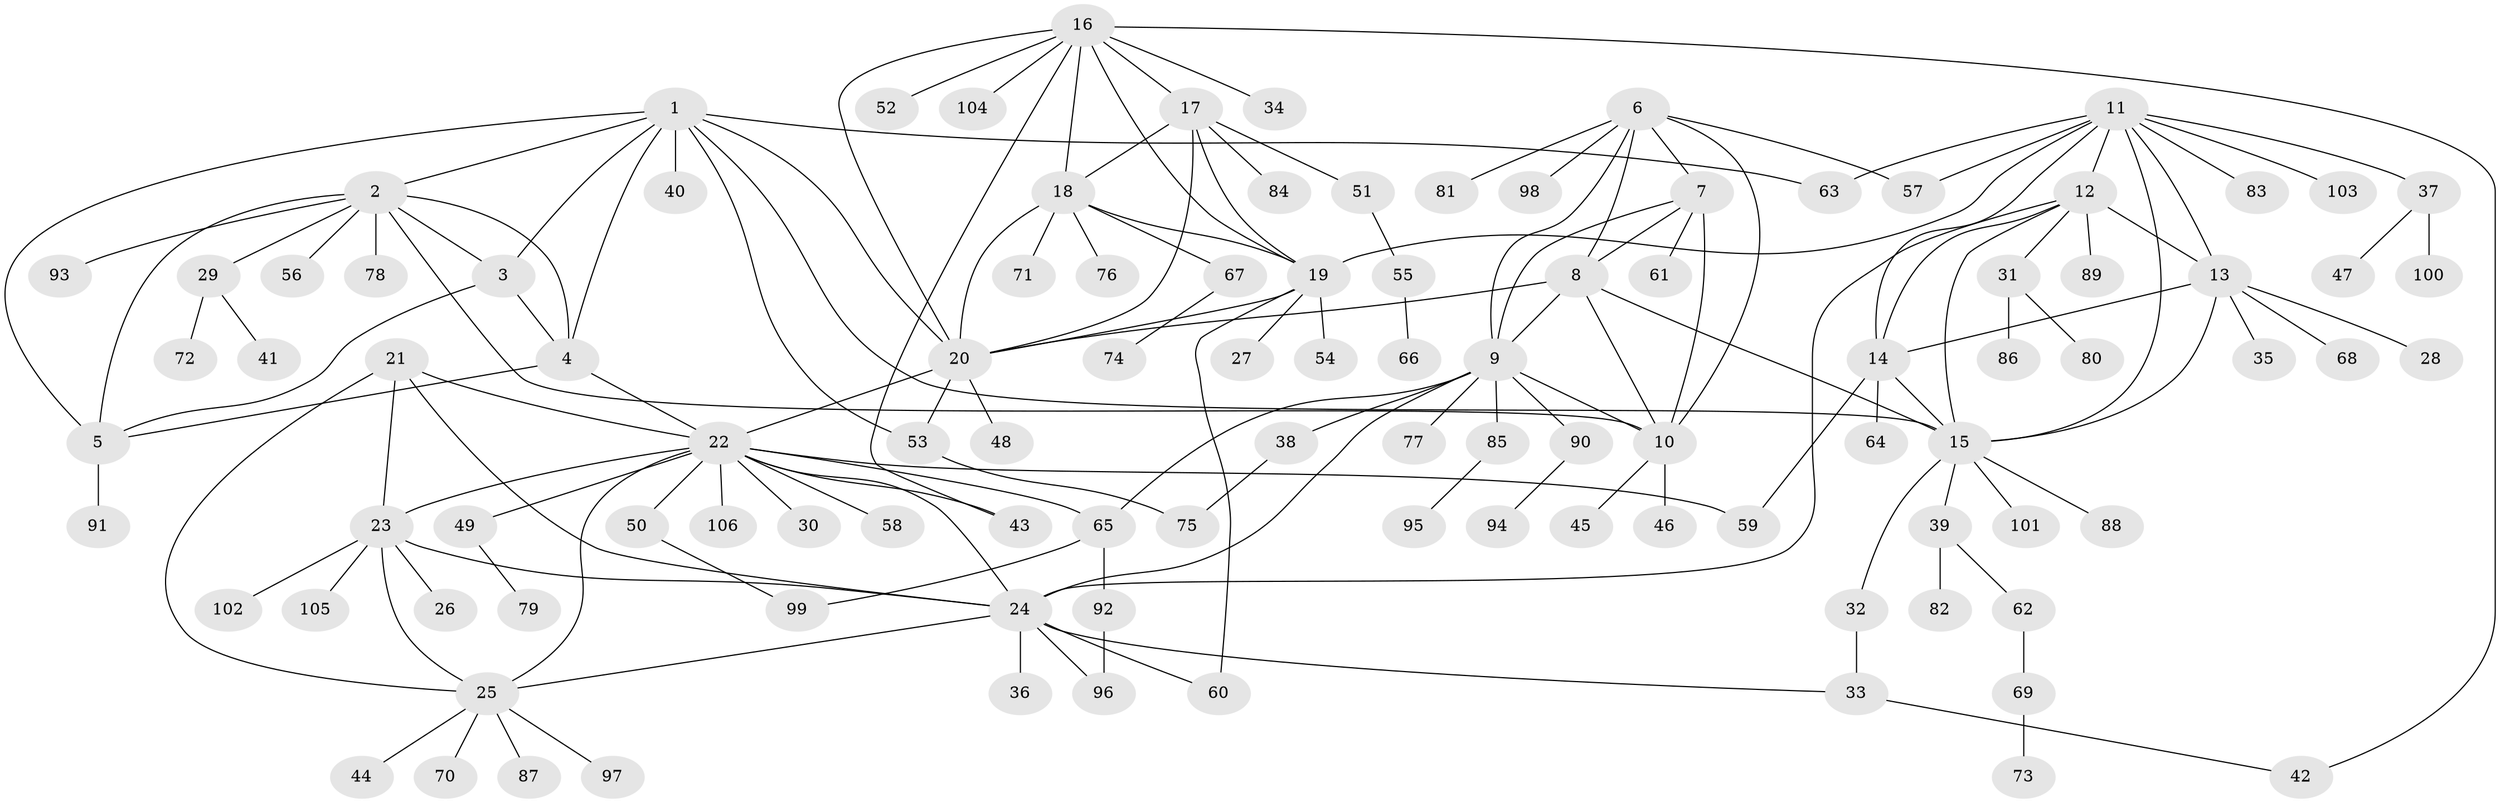 // coarse degree distribution, {2: 0.18604651162790697, 5: 0.046511627906976744, 7: 0.13953488372093023, 3: 0.09302325581395349, 1: 0.46511627906976744, 8: 0.023255813953488372, 6: 0.023255813953488372, 12: 0.023255813953488372}
// Generated by graph-tools (version 1.1) at 2025/37/03/04/25 23:37:47]
// undirected, 106 vertices, 153 edges
graph export_dot {
  node [color=gray90,style=filled];
  1;
  2;
  3;
  4;
  5;
  6;
  7;
  8;
  9;
  10;
  11;
  12;
  13;
  14;
  15;
  16;
  17;
  18;
  19;
  20;
  21;
  22;
  23;
  24;
  25;
  26;
  27;
  28;
  29;
  30;
  31;
  32;
  33;
  34;
  35;
  36;
  37;
  38;
  39;
  40;
  41;
  42;
  43;
  44;
  45;
  46;
  47;
  48;
  49;
  50;
  51;
  52;
  53;
  54;
  55;
  56;
  57;
  58;
  59;
  60;
  61;
  62;
  63;
  64;
  65;
  66;
  67;
  68;
  69;
  70;
  71;
  72;
  73;
  74;
  75;
  76;
  77;
  78;
  79;
  80;
  81;
  82;
  83;
  84;
  85;
  86;
  87;
  88;
  89;
  90;
  91;
  92;
  93;
  94;
  95;
  96;
  97;
  98;
  99;
  100;
  101;
  102;
  103;
  104;
  105;
  106;
  1 -- 2;
  1 -- 3;
  1 -- 4;
  1 -- 5;
  1 -- 15;
  1 -- 20;
  1 -- 40;
  1 -- 53;
  1 -- 63;
  2 -- 3;
  2 -- 4;
  2 -- 5;
  2 -- 10;
  2 -- 29;
  2 -- 56;
  2 -- 78;
  2 -- 93;
  3 -- 4;
  3 -- 5;
  4 -- 5;
  4 -- 22;
  5 -- 91;
  6 -- 7;
  6 -- 8;
  6 -- 9;
  6 -- 10;
  6 -- 57;
  6 -- 81;
  6 -- 98;
  7 -- 8;
  7 -- 9;
  7 -- 10;
  7 -- 61;
  8 -- 9;
  8 -- 10;
  8 -- 15;
  8 -- 20;
  9 -- 10;
  9 -- 24;
  9 -- 38;
  9 -- 65;
  9 -- 77;
  9 -- 85;
  9 -- 90;
  10 -- 45;
  10 -- 46;
  11 -- 12;
  11 -- 13;
  11 -- 14;
  11 -- 15;
  11 -- 19;
  11 -- 37;
  11 -- 57;
  11 -- 63;
  11 -- 83;
  11 -- 103;
  12 -- 13;
  12 -- 14;
  12 -- 15;
  12 -- 24;
  12 -- 31;
  12 -- 89;
  13 -- 14;
  13 -- 15;
  13 -- 28;
  13 -- 35;
  13 -- 68;
  14 -- 15;
  14 -- 59;
  14 -- 64;
  15 -- 32;
  15 -- 39;
  15 -- 88;
  15 -- 101;
  16 -- 17;
  16 -- 18;
  16 -- 19;
  16 -- 20;
  16 -- 34;
  16 -- 42;
  16 -- 43;
  16 -- 52;
  16 -- 104;
  17 -- 18;
  17 -- 19;
  17 -- 20;
  17 -- 51;
  17 -- 84;
  18 -- 19;
  18 -- 20;
  18 -- 67;
  18 -- 71;
  18 -- 76;
  19 -- 20;
  19 -- 27;
  19 -- 54;
  19 -- 60;
  20 -- 22;
  20 -- 48;
  20 -- 53;
  21 -- 22;
  21 -- 23;
  21 -- 24;
  21 -- 25;
  22 -- 23;
  22 -- 24;
  22 -- 25;
  22 -- 30;
  22 -- 43;
  22 -- 49;
  22 -- 50;
  22 -- 58;
  22 -- 59;
  22 -- 65;
  22 -- 106;
  23 -- 24;
  23 -- 25;
  23 -- 26;
  23 -- 102;
  23 -- 105;
  24 -- 25;
  24 -- 33;
  24 -- 36;
  24 -- 60;
  24 -- 96;
  25 -- 44;
  25 -- 70;
  25 -- 87;
  25 -- 97;
  29 -- 41;
  29 -- 72;
  31 -- 80;
  31 -- 86;
  32 -- 33;
  33 -- 42;
  37 -- 47;
  37 -- 100;
  38 -- 75;
  39 -- 62;
  39 -- 82;
  49 -- 79;
  50 -- 99;
  51 -- 55;
  53 -- 75;
  55 -- 66;
  62 -- 69;
  65 -- 92;
  65 -- 99;
  67 -- 74;
  69 -- 73;
  85 -- 95;
  90 -- 94;
  92 -- 96;
}
